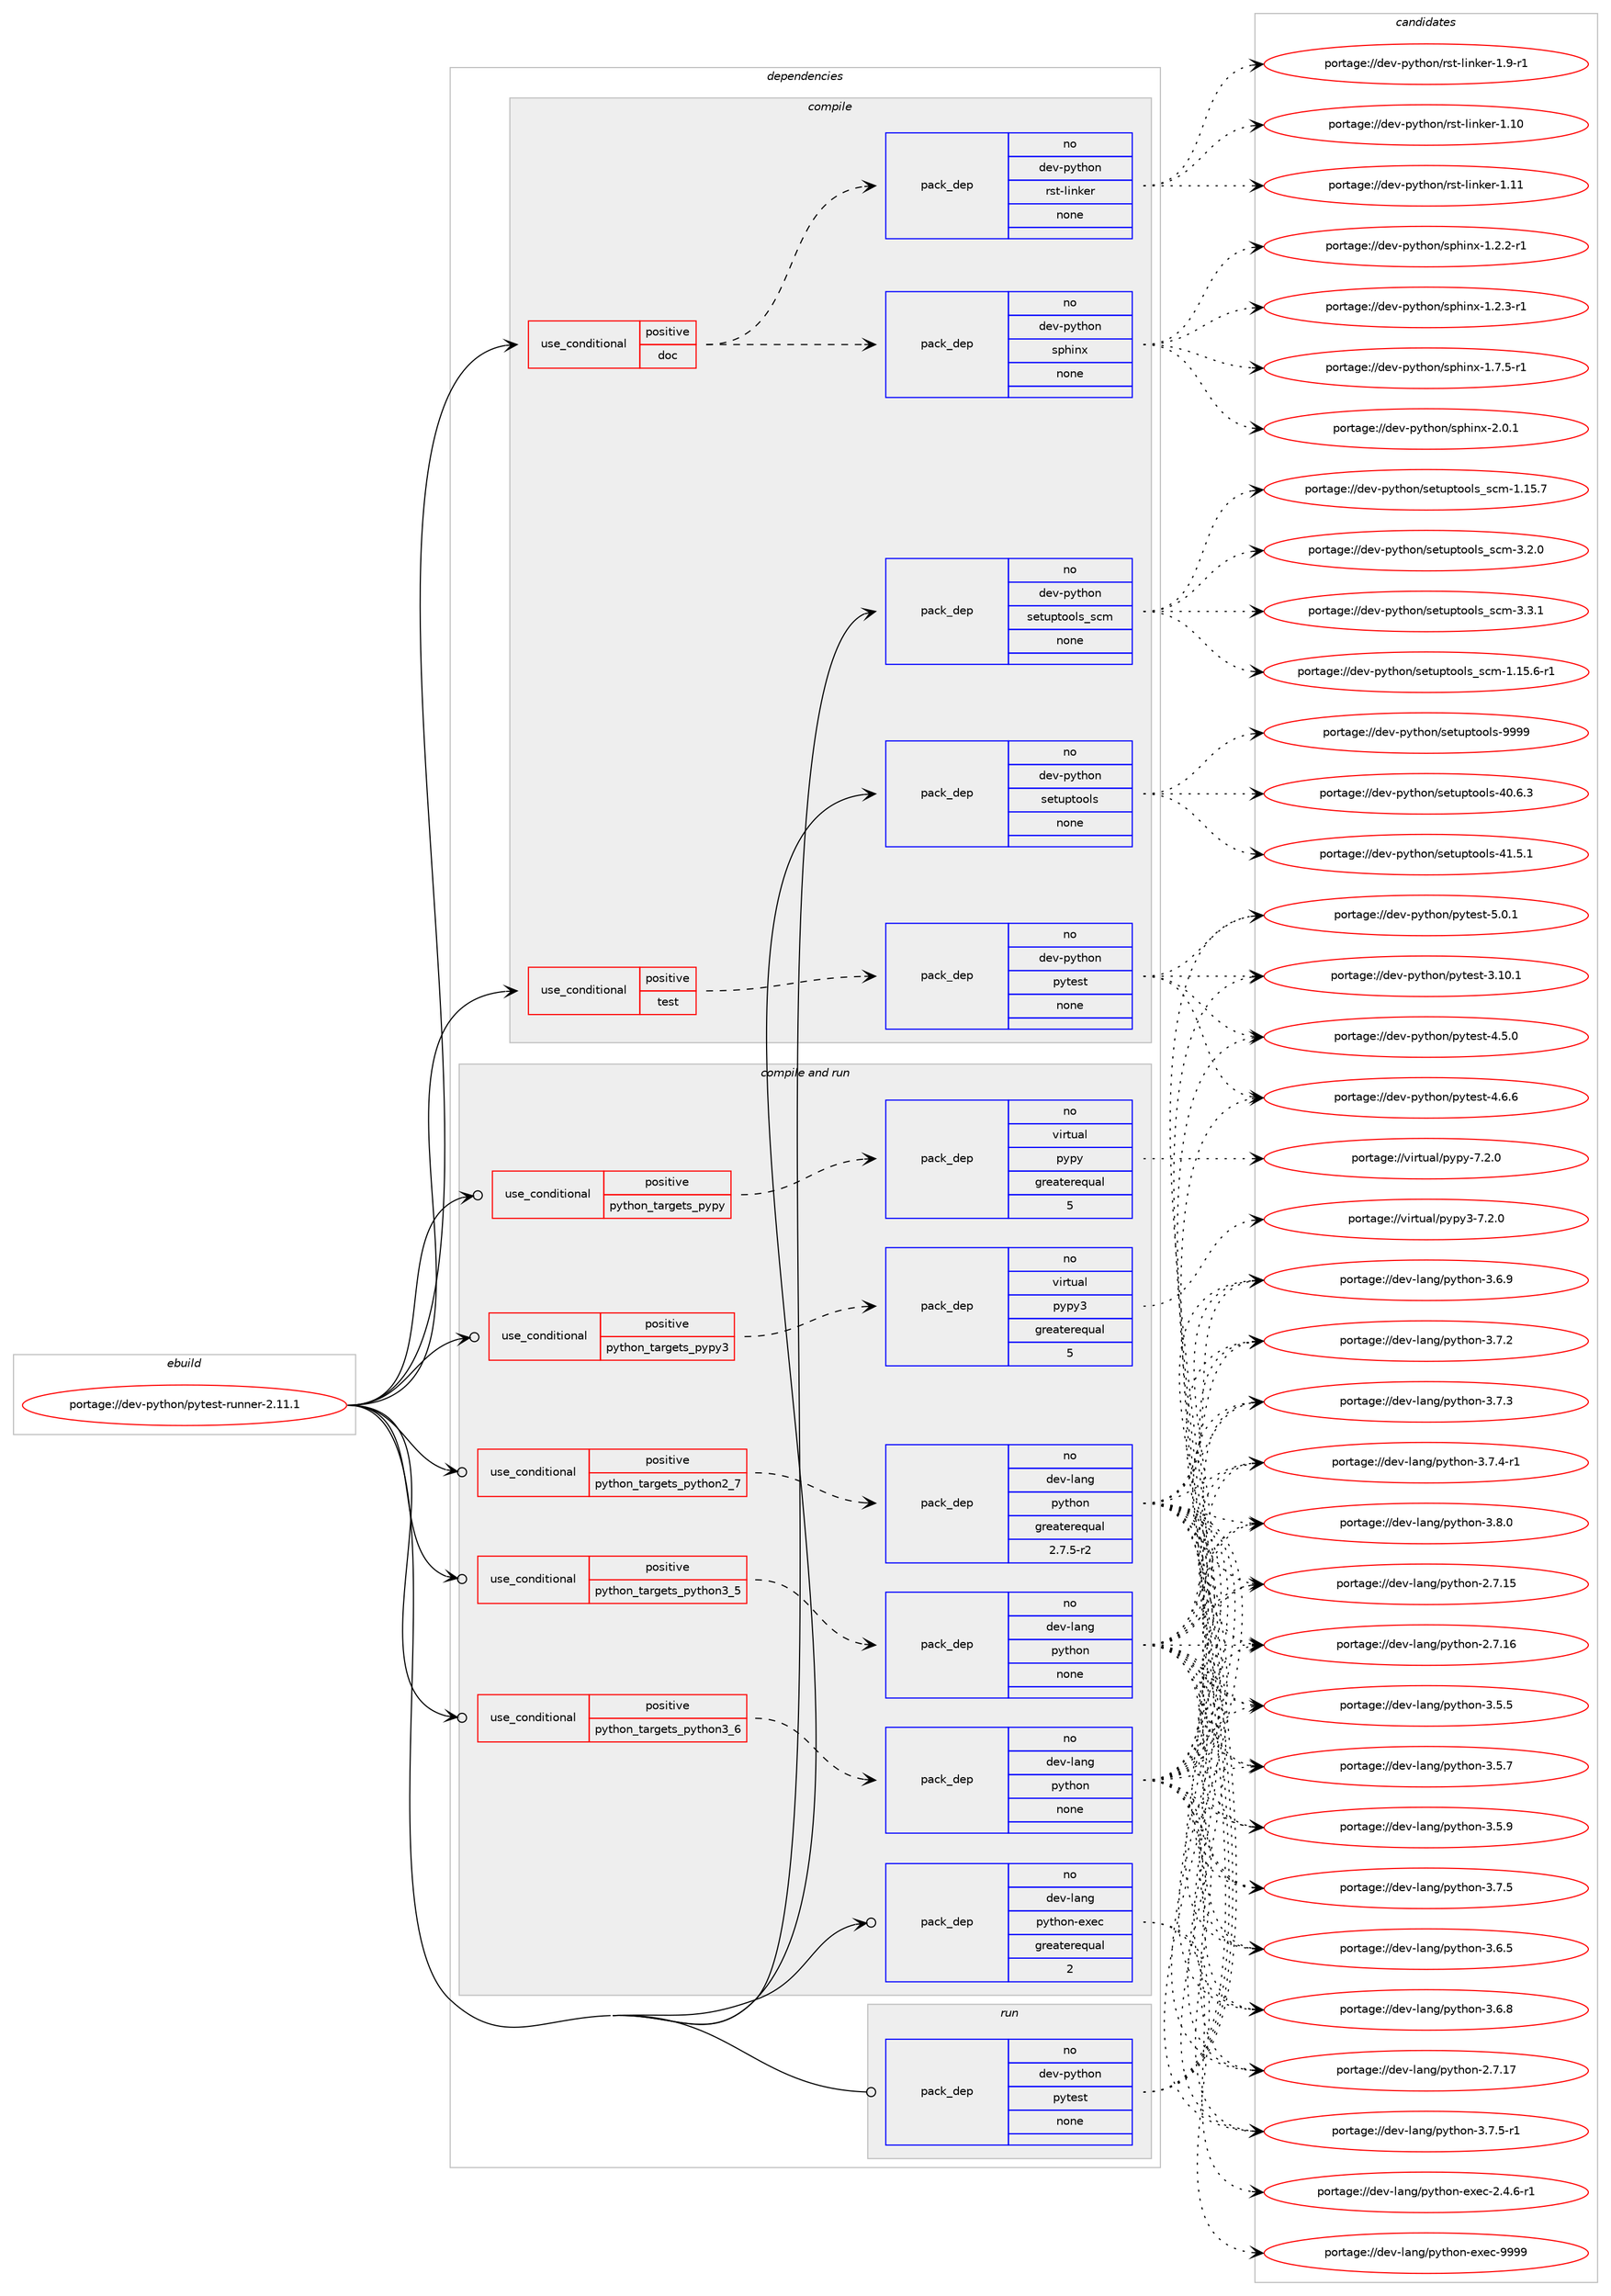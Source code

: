 digraph prolog {

# *************
# Graph options
# *************

newrank=true;
concentrate=true;
compound=true;
graph [rankdir=LR,fontname=Helvetica,fontsize=10,ranksep=1.5];#, ranksep=2.5, nodesep=0.2];
edge  [arrowhead=vee];
node  [fontname=Helvetica,fontsize=10];

# **********
# The ebuild
# **********

subgraph cluster_leftcol {
color=gray;
rank=same;
label=<<i>ebuild</i>>;
id [label="portage://dev-python/pytest-runner-2.11.1", color=red, width=4, href="../dev-python/pytest-runner-2.11.1.svg"];
}

# ****************
# The dependencies
# ****************

subgraph cluster_midcol {
color=gray;
label=<<i>dependencies</i>>;
subgraph cluster_compile {
fillcolor="#eeeeee";
style=filled;
label=<<i>compile</i>>;
subgraph cond36490 {
dependency164848 [label=<<TABLE BORDER="0" CELLBORDER="1" CELLSPACING="0" CELLPADDING="4"><TR><TD ROWSPAN="3" CELLPADDING="10">use_conditional</TD></TR><TR><TD>positive</TD></TR><TR><TD>doc</TD></TR></TABLE>>, shape=none, color=red];
subgraph pack124971 {
dependency164849 [label=<<TABLE BORDER="0" CELLBORDER="1" CELLSPACING="0" CELLPADDING="4" WIDTH="220"><TR><TD ROWSPAN="6" CELLPADDING="30">pack_dep</TD></TR><TR><TD WIDTH="110">no</TD></TR><TR><TD>dev-python</TD></TR><TR><TD>rst-linker</TD></TR><TR><TD>none</TD></TR><TR><TD></TD></TR></TABLE>>, shape=none, color=blue];
}
dependency164848:e -> dependency164849:w [weight=20,style="dashed",arrowhead="vee"];
subgraph pack124972 {
dependency164850 [label=<<TABLE BORDER="0" CELLBORDER="1" CELLSPACING="0" CELLPADDING="4" WIDTH="220"><TR><TD ROWSPAN="6" CELLPADDING="30">pack_dep</TD></TR><TR><TD WIDTH="110">no</TD></TR><TR><TD>dev-python</TD></TR><TR><TD>sphinx</TD></TR><TR><TD>none</TD></TR><TR><TD></TD></TR></TABLE>>, shape=none, color=blue];
}
dependency164848:e -> dependency164850:w [weight=20,style="dashed",arrowhead="vee"];
}
id:e -> dependency164848:w [weight=20,style="solid",arrowhead="vee"];
subgraph cond36491 {
dependency164851 [label=<<TABLE BORDER="0" CELLBORDER="1" CELLSPACING="0" CELLPADDING="4"><TR><TD ROWSPAN="3" CELLPADDING="10">use_conditional</TD></TR><TR><TD>positive</TD></TR><TR><TD>test</TD></TR></TABLE>>, shape=none, color=red];
subgraph pack124973 {
dependency164852 [label=<<TABLE BORDER="0" CELLBORDER="1" CELLSPACING="0" CELLPADDING="4" WIDTH="220"><TR><TD ROWSPAN="6" CELLPADDING="30">pack_dep</TD></TR><TR><TD WIDTH="110">no</TD></TR><TR><TD>dev-python</TD></TR><TR><TD>pytest</TD></TR><TR><TD>none</TD></TR><TR><TD></TD></TR></TABLE>>, shape=none, color=blue];
}
dependency164851:e -> dependency164852:w [weight=20,style="dashed",arrowhead="vee"];
}
id:e -> dependency164851:w [weight=20,style="solid",arrowhead="vee"];
subgraph pack124974 {
dependency164853 [label=<<TABLE BORDER="0" CELLBORDER="1" CELLSPACING="0" CELLPADDING="4" WIDTH="220"><TR><TD ROWSPAN="6" CELLPADDING="30">pack_dep</TD></TR><TR><TD WIDTH="110">no</TD></TR><TR><TD>dev-python</TD></TR><TR><TD>setuptools</TD></TR><TR><TD>none</TD></TR><TR><TD></TD></TR></TABLE>>, shape=none, color=blue];
}
id:e -> dependency164853:w [weight=20,style="solid",arrowhead="vee"];
subgraph pack124975 {
dependency164854 [label=<<TABLE BORDER="0" CELLBORDER="1" CELLSPACING="0" CELLPADDING="4" WIDTH="220"><TR><TD ROWSPAN="6" CELLPADDING="30">pack_dep</TD></TR><TR><TD WIDTH="110">no</TD></TR><TR><TD>dev-python</TD></TR><TR><TD>setuptools_scm</TD></TR><TR><TD>none</TD></TR><TR><TD></TD></TR></TABLE>>, shape=none, color=blue];
}
id:e -> dependency164854:w [weight=20,style="solid",arrowhead="vee"];
}
subgraph cluster_compileandrun {
fillcolor="#eeeeee";
style=filled;
label=<<i>compile and run</i>>;
subgraph cond36492 {
dependency164855 [label=<<TABLE BORDER="0" CELLBORDER="1" CELLSPACING="0" CELLPADDING="4"><TR><TD ROWSPAN="3" CELLPADDING="10">use_conditional</TD></TR><TR><TD>positive</TD></TR><TR><TD>python_targets_pypy</TD></TR></TABLE>>, shape=none, color=red];
subgraph pack124976 {
dependency164856 [label=<<TABLE BORDER="0" CELLBORDER="1" CELLSPACING="0" CELLPADDING="4" WIDTH="220"><TR><TD ROWSPAN="6" CELLPADDING="30">pack_dep</TD></TR><TR><TD WIDTH="110">no</TD></TR><TR><TD>virtual</TD></TR><TR><TD>pypy</TD></TR><TR><TD>greaterequal</TD></TR><TR><TD>5</TD></TR></TABLE>>, shape=none, color=blue];
}
dependency164855:e -> dependency164856:w [weight=20,style="dashed",arrowhead="vee"];
}
id:e -> dependency164855:w [weight=20,style="solid",arrowhead="odotvee"];
subgraph cond36493 {
dependency164857 [label=<<TABLE BORDER="0" CELLBORDER="1" CELLSPACING="0" CELLPADDING="4"><TR><TD ROWSPAN="3" CELLPADDING="10">use_conditional</TD></TR><TR><TD>positive</TD></TR><TR><TD>python_targets_pypy3</TD></TR></TABLE>>, shape=none, color=red];
subgraph pack124977 {
dependency164858 [label=<<TABLE BORDER="0" CELLBORDER="1" CELLSPACING="0" CELLPADDING="4" WIDTH="220"><TR><TD ROWSPAN="6" CELLPADDING="30">pack_dep</TD></TR><TR><TD WIDTH="110">no</TD></TR><TR><TD>virtual</TD></TR><TR><TD>pypy3</TD></TR><TR><TD>greaterequal</TD></TR><TR><TD>5</TD></TR></TABLE>>, shape=none, color=blue];
}
dependency164857:e -> dependency164858:w [weight=20,style="dashed",arrowhead="vee"];
}
id:e -> dependency164857:w [weight=20,style="solid",arrowhead="odotvee"];
subgraph cond36494 {
dependency164859 [label=<<TABLE BORDER="0" CELLBORDER="1" CELLSPACING="0" CELLPADDING="4"><TR><TD ROWSPAN="3" CELLPADDING="10">use_conditional</TD></TR><TR><TD>positive</TD></TR><TR><TD>python_targets_python2_7</TD></TR></TABLE>>, shape=none, color=red];
subgraph pack124978 {
dependency164860 [label=<<TABLE BORDER="0" CELLBORDER="1" CELLSPACING="0" CELLPADDING="4" WIDTH="220"><TR><TD ROWSPAN="6" CELLPADDING="30">pack_dep</TD></TR><TR><TD WIDTH="110">no</TD></TR><TR><TD>dev-lang</TD></TR><TR><TD>python</TD></TR><TR><TD>greaterequal</TD></TR><TR><TD>2.7.5-r2</TD></TR></TABLE>>, shape=none, color=blue];
}
dependency164859:e -> dependency164860:w [weight=20,style="dashed",arrowhead="vee"];
}
id:e -> dependency164859:w [weight=20,style="solid",arrowhead="odotvee"];
subgraph cond36495 {
dependency164861 [label=<<TABLE BORDER="0" CELLBORDER="1" CELLSPACING="0" CELLPADDING="4"><TR><TD ROWSPAN="3" CELLPADDING="10">use_conditional</TD></TR><TR><TD>positive</TD></TR><TR><TD>python_targets_python3_5</TD></TR></TABLE>>, shape=none, color=red];
subgraph pack124979 {
dependency164862 [label=<<TABLE BORDER="0" CELLBORDER="1" CELLSPACING="0" CELLPADDING="4" WIDTH="220"><TR><TD ROWSPAN="6" CELLPADDING="30">pack_dep</TD></TR><TR><TD WIDTH="110">no</TD></TR><TR><TD>dev-lang</TD></TR><TR><TD>python</TD></TR><TR><TD>none</TD></TR><TR><TD></TD></TR></TABLE>>, shape=none, color=blue];
}
dependency164861:e -> dependency164862:w [weight=20,style="dashed",arrowhead="vee"];
}
id:e -> dependency164861:w [weight=20,style="solid",arrowhead="odotvee"];
subgraph cond36496 {
dependency164863 [label=<<TABLE BORDER="0" CELLBORDER="1" CELLSPACING="0" CELLPADDING="4"><TR><TD ROWSPAN="3" CELLPADDING="10">use_conditional</TD></TR><TR><TD>positive</TD></TR><TR><TD>python_targets_python3_6</TD></TR></TABLE>>, shape=none, color=red];
subgraph pack124980 {
dependency164864 [label=<<TABLE BORDER="0" CELLBORDER="1" CELLSPACING="0" CELLPADDING="4" WIDTH="220"><TR><TD ROWSPAN="6" CELLPADDING="30">pack_dep</TD></TR><TR><TD WIDTH="110">no</TD></TR><TR><TD>dev-lang</TD></TR><TR><TD>python</TD></TR><TR><TD>none</TD></TR><TR><TD></TD></TR></TABLE>>, shape=none, color=blue];
}
dependency164863:e -> dependency164864:w [weight=20,style="dashed",arrowhead="vee"];
}
id:e -> dependency164863:w [weight=20,style="solid",arrowhead="odotvee"];
subgraph pack124981 {
dependency164865 [label=<<TABLE BORDER="0" CELLBORDER="1" CELLSPACING="0" CELLPADDING="4" WIDTH="220"><TR><TD ROWSPAN="6" CELLPADDING="30">pack_dep</TD></TR><TR><TD WIDTH="110">no</TD></TR><TR><TD>dev-lang</TD></TR><TR><TD>python-exec</TD></TR><TR><TD>greaterequal</TD></TR><TR><TD>2</TD></TR></TABLE>>, shape=none, color=blue];
}
id:e -> dependency164865:w [weight=20,style="solid",arrowhead="odotvee"];
}
subgraph cluster_run {
fillcolor="#eeeeee";
style=filled;
label=<<i>run</i>>;
subgraph pack124982 {
dependency164866 [label=<<TABLE BORDER="0" CELLBORDER="1" CELLSPACING="0" CELLPADDING="4" WIDTH="220"><TR><TD ROWSPAN="6" CELLPADDING="30">pack_dep</TD></TR><TR><TD WIDTH="110">no</TD></TR><TR><TD>dev-python</TD></TR><TR><TD>pytest</TD></TR><TR><TD>none</TD></TR><TR><TD></TD></TR></TABLE>>, shape=none, color=blue];
}
id:e -> dependency164866:w [weight=20,style="solid",arrowhead="odot"];
}
}

# **************
# The candidates
# **************

subgraph cluster_choices {
rank=same;
color=gray;
label=<<i>candidates</i>>;

subgraph choice124971 {
color=black;
nodesep=1;
choiceportage1001011184511212111610411111047114115116451081051101071011144549464948 [label="portage://dev-python/rst-linker-1.10", color=red, width=4,href="../dev-python/rst-linker-1.10.svg"];
choiceportage1001011184511212111610411111047114115116451081051101071011144549464949 [label="portage://dev-python/rst-linker-1.11", color=red, width=4,href="../dev-python/rst-linker-1.11.svg"];
choiceportage100101118451121211161041111104711411511645108105110107101114454946574511449 [label="portage://dev-python/rst-linker-1.9-r1", color=red, width=4,href="../dev-python/rst-linker-1.9-r1.svg"];
dependency164849:e -> choiceportage1001011184511212111610411111047114115116451081051101071011144549464948:w [style=dotted,weight="100"];
dependency164849:e -> choiceportage1001011184511212111610411111047114115116451081051101071011144549464949:w [style=dotted,weight="100"];
dependency164849:e -> choiceportage100101118451121211161041111104711411511645108105110107101114454946574511449:w [style=dotted,weight="100"];
}
subgraph choice124972 {
color=black;
nodesep=1;
choiceportage10010111845112121116104111110471151121041051101204549465046504511449 [label="portage://dev-python/sphinx-1.2.2-r1", color=red, width=4,href="../dev-python/sphinx-1.2.2-r1.svg"];
choiceportage10010111845112121116104111110471151121041051101204549465046514511449 [label="portage://dev-python/sphinx-1.2.3-r1", color=red, width=4,href="../dev-python/sphinx-1.2.3-r1.svg"];
choiceportage10010111845112121116104111110471151121041051101204549465546534511449 [label="portage://dev-python/sphinx-1.7.5-r1", color=red, width=4,href="../dev-python/sphinx-1.7.5-r1.svg"];
choiceportage1001011184511212111610411111047115112104105110120455046484649 [label="portage://dev-python/sphinx-2.0.1", color=red, width=4,href="../dev-python/sphinx-2.0.1.svg"];
dependency164850:e -> choiceportage10010111845112121116104111110471151121041051101204549465046504511449:w [style=dotted,weight="100"];
dependency164850:e -> choiceportage10010111845112121116104111110471151121041051101204549465046514511449:w [style=dotted,weight="100"];
dependency164850:e -> choiceportage10010111845112121116104111110471151121041051101204549465546534511449:w [style=dotted,weight="100"];
dependency164850:e -> choiceportage1001011184511212111610411111047115112104105110120455046484649:w [style=dotted,weight="100"];
}
subgraph choice124973 {
color=black;
nodesep=1;
choiceportage100101118451121211161041111104711212111610111511645514649484649 [label="portage://dev-python/pytest-3.10.1", color=red, width=4,href="../dev-python/pytest-3.10.1.svg"];
choiceportage1001011184511212111610411111047112121116101115116455246534648 [label="portage://dev-python/pytest-4.5.0", color=red, width=4,href="../dev-python/pytest-4.5.0.svg"];
choiceportage1001011184511212111610411111047112121116101115116455246544654 [label="portage://dev-python/pytest-4.6.6", color=red, width=4,href="../dev-python/pytest-4.6.6.svg"];
choiceportage1001011184511212111610411111047112121116101115116455346484649 [label="portage://dev-python/pytest-5.0.1", color=red, width=4,href="../dev-python/pytest-5.0.1.svg"];
dependency164852:e -> choiceportage100101118451121211161041111104711212111610111511645514649484649:w [style=dotted,weight="100"];
dependency164852:e -> choiceportage1001011184511212111610411111047112121116101115116455246534648:w [style=dotted,weight="100"];
dependency164852:e -> choiceportage1001011184511212111610411111047112121116101115116455246544654:w [style=dotted,weight="100"];
dependency164852:e -> choiceportage1001011184511212111610411111047112121116101115116455346484649:w [style=dotted,weight="100"];
}
subgraph choice124974 {
color=black;
nodesep=1;
choiceportage100101118451121211161041111104711510111611711211611111110811545524846544651 [label="portage://dev-python/setuptools-40.6.3", color=red, width=4,href="../dev-python/setuptools-40.6.3.svg"];
choiceportage100101118451121211161041111104711510111611711211611111110811545524946534649 [label="portage://dev-python/setuptools-41.5.1", color=red, width=4,href="../dev-python/setuptools-41.5.1.svg"];
choiceportage10010111845112121116104111110471151011161171121161111111081154557575757 [label="portage://dev-python/setuptools-9999", color=red, width=4,href="../dev-python/setuptools-9999.svg"];
dependency164853:e -> choiceportage100101118451121211161041111104711510111611711211611111110811545524846544651:w [style=dotted,weight="100"];
dependency164853:e -> choiceportage100101118451121211161041111104711510111611711211611111110811545524946534649:w [style=dotted,weight="100"];
dependency164853:e -> choiceportage10010111845112121116104111110471151011161171121161111111081154557575757:w [style=dotted,weight="100"];
}
subgraph choice124975 {
color=black;
nodesep=1;
choiceportage10010111845112121116104111110471151011161171121161111111081159511599109454946495346544511449 [label="portage://dev-python/setuptools_scm-1.15.6-r1", color=red, width=4,href="../dev-python/setuptools_scm-1.15.6-r1.svg"];
choiceportage1001011184511212111610411111047115101116117112116111111108115951159910945494649534655 [label="portage://dev-python/setuptools_scm-1.15.7", color=red, width=4,href="../dev-python/setuptools_scm-1.15.7.svg"];
choiceportage10010111845112121116104111110471151011161171121161111111081159511599109455146504648 [label="portage://dev-python/setuptools_scm-3.2.0", color=red, width=4,href="../dev-python/setuptools_scm-3.2.0.svg"];
choiceportage10010111845112121116104111110471151011161171121161111111081159511599109455146514649 [label="portage://dev-python/setuptools_scm-3.3.1", color=red, width=4,href="../dev-python/setuptools_scm-3.3.1.svg"];
dependency164854:e -> choiceportage10010111845112121116104111110471151011161171121161111111081159511599109454946495346544511449:w [style=dotted,weight="100"];
dependency164854:e -> choiceportage1001011184511212111610411111047115101116117112116111111108115951159910945494649534655:w [style=dotted,weight="100"];
dependency164854:e -> choiceportage10010111845112121116104111110471151011161171121161111111081159511599109455146504648:w [style=dotted,weight="100"];
dependency164854:e -> choiceportage10010111845112121116104111110471151011161171121161111111081159511599109455146514649:w [style=dotted,weight="100"];
}
subgraph choice124976 {
color=black;
nodesep=1;
choiceportage1181051141161179710847112121112121455546504648 [label="portage://virtual/pypy-7.2.0", color=red, width=4,href="../virtual/pypy-7.2.0.svg"];
dependency164856:e -> choiceportage1181051141161179710847112121112121455546504648:w [style=dotted,weight="100"];
}
subgraph choice124977 {
color=black;
nodesep=1;
choiceportage118105114116117971084711212111212151455546504648 [label="portage://virtual/pypy3-7.2.0", color=red, width=4,href="../virtual/pypy3-7.2.0.svg"];
dependency164858:e -> choiceportage118105114116117971084711212111212151455546504648:w [style=dotted,weight="100"];
}
subgraph choice124978 {
color=black;
nodesep=1;
choiceportage10010111845108971101034711212111610411111045504655464953 [label="portage://dev-lang/python-2.7.15", color=red, width=4,href="../dev-lang/python-2.7.15.svg"];
choiceportage10010111845108971101034711212111610411111045504655464954 [label="portage://dev-lang/python-2.7.16", color=red, width=4,href="../dev-lang/python-2.7.16.svg"];
choiceportage10010111845108971101034711212111610411111045504655464955 [label="portage://dev-lang/python-2.7.17", color=red, width=4,href="../dev-lang/python-2.7.17.svg"];
choiceportage100101118451089711010347112121116104111110455146534653 [label="portage://dev-lang/python-3.5.5", color=red, width=4,href="../dev-lang/python-3.5.5.svg"];
choiceportage100101118451089711010347112121116104111110455146534655 [label="portage://dev-lang/python-3.5.7", color=red, width=4,href="../dev-lang/python-3.5.7.svg"];
choiceportage100101118451089711010347112121116104111110455146534657 [label="portage://dev-lang/python-3.5.9", color=red, width=4,href="../dev-lang/python-3.5.9.svg"];
choiceportage100101118451089711010347112121116104111110455146544653 [label="portage://dev-lang/python-3.6.5", color=red, width=4,href="../dev-lang/python-3.6.5.svg"];
choiceportage100101118451089711010347112121116104111110455146544656 [label="portage://dev-lang/python-3.6.8", color=red, width=4,href="../dev-lang/python-3.6.8.svg"];
choiceportage100101118451089711010347112121116104111110455146544657 [label="portage://dev-lang/python-3.6.9", color=red, width=4,href="../dev-lang/python-3.6.9.svg"];
choiceportage100101118451089711010347112121116104111110455146554650 [label="portage://dev-lang/python-3.7.2", color=red, width=4,href="../dev-lang/python-3.7.2.svg"];
choiceportage100101118451089711010347112121116104111110455146554651 [label="portage://dev-lang/python-3.7.3", color=red, width=4,href="../dev-lang/python-3.7.3.svg"];
choiceportage1001011184510897110103471121211161041111104551465546524511449 [label="portage://dev-lang/python-3.7.4-r1", color=red, width=4,href="../dev-lang/python-3.7.4-r1.svg"];
choiceportage100101118451089711010347112121116104111110455146554653 [label="portage://dev-lang/python-3.7.5", color=red, width=4,href="../dev-lang/python-3.7.5.svg"];
choiceportage1001011184510897110103471121211161041111104551465546534511449 [label="portage://dev-lang/python-3.7.5-r1", color=red, width=4,href="../dev-lang/python-3.7.5-r1.svg"];
choiceportage100101118451089711010347112121116104111110455146564648 [label="portage://dev-lang/python-3.8.0", color=red, width=4,href="../dev-lang/python-3.8.0.svg"];
dependency164860:e -> choiceportage10010111845108971101034711212111610411111045504655464953:w [style=dotted,weight="100"];
dependency164860:e -> choiceportage10010111845108971101034711212111610411111045504655464954:w [style=dotted,weight="100"];
dependency164860:e -> choiceportage10010111845108971101034711212111610411111045504655464955:w [style=dotted,weight="100"];
dependency164860:e -> choiceportage100101118451089711010347112121116104111110455146534653:w [style=dotted,weight="100"];
dependency164860:e -> choiceportage100101118451089711010347112121116104111110455146534655:w [style=dotted,weight="100"];
dependency164860:e -> choiceportage100101118451089711010347112121116104111110455146534657:w [style=dotted,weight="100"];
dependency164860:e -> choiceportage100101118451089711010347112121116104111110455146544653:w [style=dotted,weight="100"];
dependency164860:e -> choiceportage100101118451089711010347112121116104111110455146544656:w [style=dotted,weight="100"];
dependency164860:e -> choiceportage100101118451089711010347112121116104111110455146544657:w [style=dotted,weight="100"];
dependency164860:e -> choiceportage100101118451089711010347112121116104111110455146554650:w [style=dotted,weight="100"];
dependency164860:e -> choiceportage100101118451089711010347112121116104111110455146554651:w [style=dotted,weight="100"];
dependency164860:e -> choiceportage1001011184510897110103471121211161041111104551465546524511449:w [style=dotted,weight="100"];
dependency164860:e -> choiceportage100101118451089711010347112121116104111110455146554653:w [style=dotted,weight="100"];
dependency164860:e -> choiceportage1001011184510897110103471121211161041111104551465546534511449:w [style=dotted,weight="100"];
dependency164860:e -> choiceportage100101118451089711010347112121116104111110455146564648:w [style=dotted,weight="100"];
}
subgraph choice124979 {
color=black;
nodesep=1;
choiceportage10010111845108971101034711212111610411111045504655464953 [label="portage://dev-lang/python-2.7.15", color=red, width=4,href="../dev-lang/python-2.7.15.svg"];
choiceportage10010111845108971101034711212111610411111045504655464954 [label="portage://dev-lang/python-2.7.16", color=red, width=4,href="../dev-lang/python-2.7.16.svg"];
choiceportage10010111845108971101034711212111610411111045504655464955 [label="portage://dev-lang/python-2.7.17", color=red, width=4,href="../dev-lang/python-2.7.17.svg"];
choiceportage100101118451089711010347112121116104111110455146534653 [label="portage://dev-lang/python-3.5.5", color=red, width=4,href="../dev-lang/python-3.5.5.svg"];
choiceportage100101118451089711010347112121116104111110455146534655 [label="portage://dev-lang/python-3.5.7", color=red, width=4,href="../dev-lang/python-3.5.7.svg"];
choiceportage100101118451089711010347112121116104111110455146534657 [label="portage://dev-lang/python-3.5.9", color=red, width=4,href="../dev-lang/python-3.5.9.svg"];
choiceportage100101118451089711010347112121116104111110455146544653 [label="portage://dev-lang/python-3.6.5", color=red, width=4,href="../dev-lang/python-3.6.5.svg"];
choiceportage100101118451089711010347112121116104111110455146544656 [label="portage://dev-lang/python-3.6.8", color=red, width=4,href="../dev-lang/python-3.6.8.svg"];
choiceportage100101118451089711010347112121116104111110455146544657 [label="portage://dev-lang/python-3.6.9", color=red, width=4,href="../dev-lang/python-3.6.9.svg"];
choiceportage100101118451089711010347112121116104111110455146554650 [label="portage://dev-lang/python-3.7.2", color=red, width=4,href="../dev-lang/python-3.7.2.svg"];
choiceportage100101118451089711010347112121116104111110455146554651 [label="portage://dev-lang/python-3.7.3", color=red, width=4,href="../dev-lang/python-3.7.3.svg"];
choiceportage1001011184510897110103471121211161041111104551465546524511449 [label="portage://dev-lang/python-3.7.4-r1", color=red, width=4,href="../dev-lang/python-3.7.4-r1.svg"];
choiceportage100101118451089711010347112121116104111110455146554653 [label="portage://dev-lang/python-3.7.5", color=red, width=4,href="../dev-lang/python-3.7.5.svg"];
choiceportage1001011184510897110103471121211161041111104551465546534511449 [label="portage://dev-lang/python-3.7.5-r1", color=red, width=4,href="../dev-lang/python-3.7.5-r1.svg"];
choiceportage100101118451089711010347112121116104111110455146564648 [label="portage://dev-lang/python-3.8.0", color=red, width=4,href="../dev-lang/python-3.8.0.svg"];
dependency164862:e -> choiceportage10010111845108971101034711212111610411111045504655464953:w [style=dotted,weight="100"];
dependency164862:e -> choiceportage10010111845108971101034711212111610411111045504655464954:w [style=dotted,weight="100"];
dependency164862:e -> choiceportage10010111845108971101034711212111610411111045504655464955:w [style=dotted,weight="100"];
dependency164862:e -> choiceportage100101118451089711010347112121116104111110455146534653:w [style=dotted,weight="100"];
dependency164862:e -> choiceportage100101118451089711010347112121116104111110455146534655:w [style=dotted,weight="100"];
dependency164862:e -> choiceportage100101118451089711010347112121116104111110455146534657:w [style=dotted,weight="100"];
dependency164862:e -> choiceportage100101118451089711010347112121116104111110455146544653:w [style=dotted,weight="100"];
dependency164862:e -> choiceportage100101118451089711010347112121116104111110455146544656:w [style=dotted,weight="100"];
dependency164862:e -> choiceportage100101118451089711010347112121116104111110455146544657:w [style=dotted,weight="100"];
dependency164862:e -> choiceportage100101118451089711010347112121116104111110455146554650:w [style=dotted,weight="100"];
dependency164862:e -> choiceportage100101118451089711010347112121116104111110455146554651:w [style=dotted,weight="100"];
dependency164862:e -> choiceportage1001011184510897110103471121211161041111104551465546524511449:w [style=dotted,weight="100"];
dependency164862:e -> choiceportage100101118451089711010347112121116104111110455146554653:w [style=dotted,weight="100"];
dependency164862:e -> choiceportage1001011184510897110103471121211161041111104551465546534511449:w [style=dotted,weight="100"];
dependency164862:e -> choiceportage100101118451089711010347112121116104111110455146564648:w [style=dotted,weight="100"];
}
subgraph choice124980 {
color=black;
nodesep=1;
choiceportage10010111845108971101034711212111610411111045504655464953 [label="portage://dev-lang/python-2.7.15", color=red, width=4,href="../dev-lang/python-2.7.15.svg"];
choiceportage10010111845108971101034711212111610411111045504655464954 [label="portage://dev-lang/python-2.7.16", color=red, width=4,href="../dev-lang/python-2.7.16.svg"];
choiceportage10010111845108971101034711212111610411111045504655464955 [label="portage://dev-lang/python-2.7.17", color=red, width=4,href="../dev-lang/python-2.7.17.svg"];
choiceportage100101118451089711010347112121116104111110455146534653 [label="portage://dev-lang/python-3.5.5", color=red, width=4,href="../dev-lang/python-3.5.5.svg"];
choiceportage100101118451089711010347112121116104111110455146534655 [label="portage://dev-lang/python-3.5.7", color=red, width=4,href="../dev-lang/python-3.5.7.svg"];
choiceportage100101118451089711010347112121116104111110455146534657 [label="portage://dev-lang/python-3.5.9", color=red, width=4,href="../dev-lang/python-3.5.9.svg"];
choiceportage100101118451089711010347112121116104111110455146544653 [label="portage://dev-lang/python-3.6.5", color=red, width=4,href="../dev-lang/python-3.6.5.svg"];
choiceportage100101118451089711010347112121116104111110455146544656 [label="portage://dev-lang/python-3.6.8", color=red, width=4,href="../dev-lang/python-3.6.8.svg"];
choiceportage100101118451089711010347112121116104111110455146544657 [label="portage://dev-lang/python-3.6.9", color=red, width=4,href="../dev-lang/python-3.6.9.svg"];
choiceportage100101118451089711010347112121116104111110455146554650 [label="portage://dev-lang/python-3.7.2", color=red, width=4,href="../dev-lang/python-3.7.2.svg"];
choiceportage100101118451089711010347112121116104111110455146554651 [label="portage://dev-lang/python-3.7.3", color=red, width=4,href="../dev-lang/python-3.7.3.svg"];
choiceportage1001011184510897110103471121211161041111104551465546524511449 [label="portage://dev-lang/python-3.7.4-r1", color=red, width=4,href="../dev-lang/python-3.7.4-r1.svg"];
choiceportage100101118451089711010347112121116104111110455146554653 [label="portage://dev-lang/python-3.7.5", color=red, width=4,href="../dev-lang/python-3.7.5.svg"];
choiceportage1001011184510897110103471121211161041111104551465546534511449 [label="portage://dev-lang/python-3.7.5-r1", color=red, width=4,href="../dev-lang/python-3.7.5-r1.svg"];
choiceportage100101118451089711010347112121116104111110455146564648 [label="portage://dev-lang/python-3.8.0", color=red, width=4,href="../dev-lang/python-3.8.0.svg"];
dependency164864:e -> choiceportage10010111845108971101034711212111610411111045504655464953:w [style=dotted,weight="100"];
dependency164864:e -> choiceportage10010111845108971101034711212111610411111045504655464954:w [style=dotted,weight="100"];
dependency164864:e -> choiceportage10010111845108971101034711212111610411111045504655464955:w [style=dotted,weight="100"];
dependency164864:e -> choiceportage100101118451089711010347112121116104111110455146534653:w [style=dotted,weight="100"];
dependency164864:e -> choiceportage100101118451089711010347112121116104111110455146534655:w [style=dotted,weight="100"];
dependency164864:e -> choiceportage100101118451089711010347112121116104111110455146534657:w [style=dotted,weight="100"];
dependency164864:e -> choiceportage100101118451089711010347112121116104111110455146544653:w [style=dotted,weight="100"];
dependency164864:e -> choiceportage100101118451089711010347112121116104111110455146544656:w [style=dotted,weight="100"];
dependency164864:e -> choiceportage100101118451089711010347112121116104111110455146544657:w [style=dotted,weight="100"];
dependency164864:e -> choiceportage100101118451089711010347112121116104111110455146554650:w [style=dotted,weight="100"];
dependency164864:e -> choiceportage100101118451089711010347112121116104111110455146554651:w [style=dotted,weight="100"];
dependency164864:e -> choiceportage1001011184510897110103471121211161041111104551465546524511449:w [style=dotted,weight="100"];
dependency164864:e -> choiceportage100101118451089711010347112121116104111110455146554653:w [style=dotted,weight="100"];
dependency164864:e -> choiceportage1001011184510897110103471121211161041111104551465546534511449:w [style=dotted,weight="100"];
dependency164864:e -> choiceportage100101118451089711010347112121116104111110455146564648:w [style=dotted,weight="100"];
}
subgraph choice124981 {
color=black;
nodesep=1;
choiceportage10010111845108971101034711212111610411111045101120101994550465246544511449 [label="portage://dev-lang/python-exec-2.4.6-r1", color=red, width=4,href="../dev-lang/python-exec-2.4.6-r1.svg"];
choiceportage10010111845108971101034711212111610411111045101120101994557575757 [label="portage://dev-lang/python-exec-9999", color=red, width=4,href="../dev-lang/python-exec-9999.svg"];
dependency164865:e -> choiceportage10010111845108971101034711212111610411111045101120101994550465246544511449:w [style=dotted,weight="100"];
dependency164865:e -> choiceportage10010111845108971101034711212111610411111045101120101994557575757:w [style=dotted,weight="100"];
}
subgraph choice124982 {
color=black;
nodesep=1;
choiceportage100101118451121211161041111104711212111610111511645514649484649 [label="portage://dev-python/pytest-3.10.1", color=red, width=4,href="../dev-python/pytest-3.10.1.svg"];
choiceportage1001011184511212111610411111047112121116101115116455246534648 [label="portage://dev-python/pytest-4.5.0", color=red, width=4,href="../dev-python/pytest-4.5.0.svg"];
choiceportage1001011184511212111610411111047112121116101115116455246544654 [label="portage://dev-python/pytest-4.6.6", color=red, width=4,href="../dev-python/pytest-4.6.6.svg"];
choiceportage1001011184511212111610411111047112121116101115116455346484649 [label="portage://dev-python/pytest-5.0.1", color=red, width=4,href="../dev-python/pytest-5.0.1.svg"];
dependency164866:e -> choiceportage100101118451121211161041111104711212111610111511645514649484649:w [style=dotted,weight="100"];
dependency164866:e -> choiceportage1001011184511212111610411111047112121116101115116455246534648:w [style=dotted,weight="100"];
dependency164866:e -> choiceportage1001011184511212111610411111047112121116101115116455246544654:w [style=dotted,weight="100"];
dependency164866:e -> choiceportage1001011184511212111610411111047112121116101115116455346484649:w [style=dotted,weight="100"];
}
}

}

